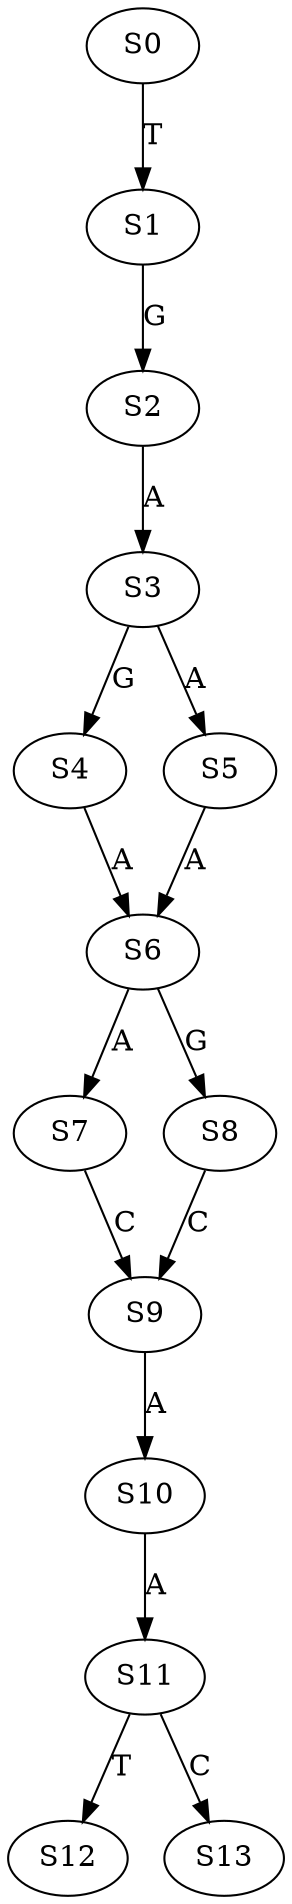 strict digraph  {
	S0 -> S1 [ label = T ];
	S1 -> S2 [ label = G ];
	S2 -> S3 [ label = A ];
	S3 -> S4 [ label = G ];
	S3 -> S5 [ label = A ];
	S4 -> S6 [ label = A ];
	S5 -> S6 [ label = A ];
	S6 -> S7 [ label = A ];
	S6 -> S8 [ label = G ];
	S7 -> S9 [ label = C ];
	S8 -> S9 [ label = C ];
	S9 -> S10 [ label = A ];
	S10 -> S11 [ label = A ];
	S11 -> S12 [ label = T ];
	S11 -> S13 [ label = C ];
}
